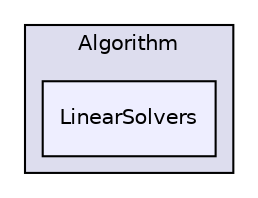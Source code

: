 digraph "data/Ipopt-3.12.8/Ipopt/src/Algorithm/LinearSolvers" {
  compound=true
  node [ fontsize="10", fontname="Helvetica"];
  edge [ labelfontsize="10", labelfontname="Helvetica"];
  subgraph clusterdir_d25dde5278486928d7f749dcad2d68bf {
    graph [ bgcolor="#ddddee", pencolor="black", label="Algorithm" fontname="Helvetica", fontsize="10", URL="dir_d25dde5278486928d7f749dcad2d68bf.html"]
  dir_97f69f4d0f7f3fada34d912a857d6d94 [shape=box, label="LinearSolvers", style="filled", fillcolor="#eeeeff", pencolor="black", URL="dir_97f69f4d0f7f3fada34d912a857d6d94.html"];
  }
}
